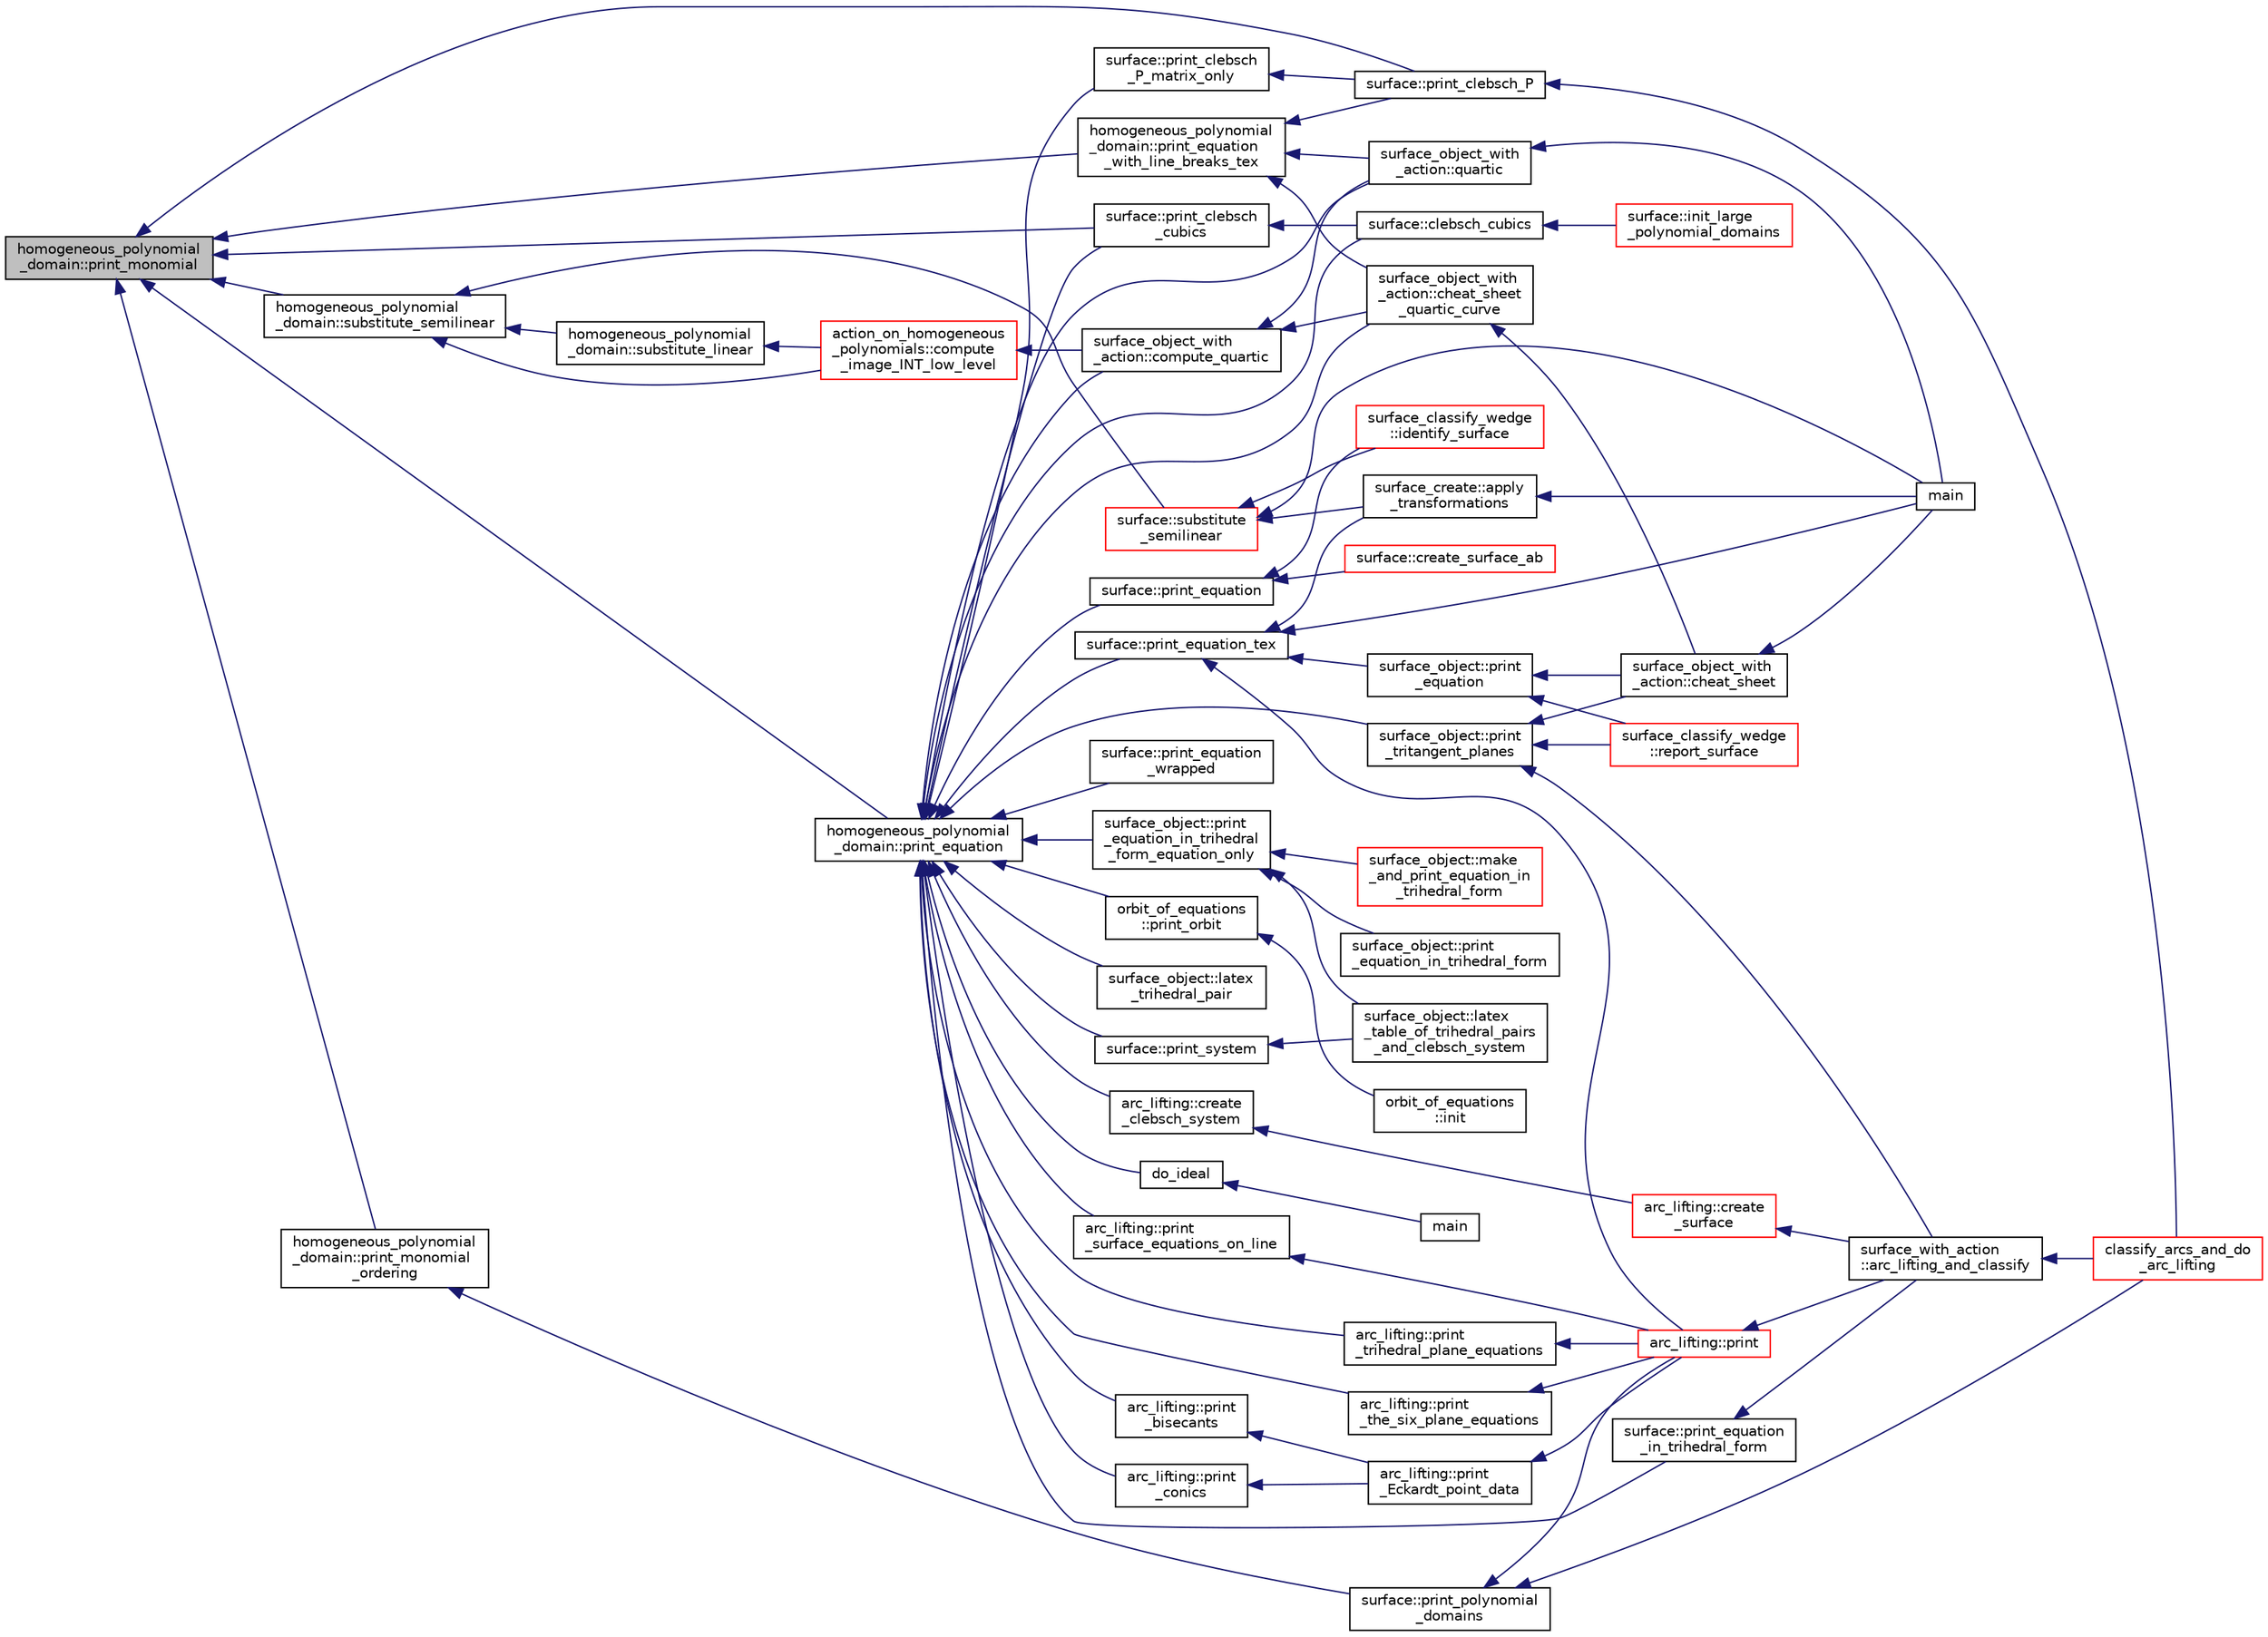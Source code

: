 digraph "homogeneous_polynomial_domain::print_monomial"
{
  edge [fontname="Helvetica",fontsize="10",labelfontname="Helvetica",labelfontsize="10"];
  node [fontname="Helvetica",fontsize="10",shape=record];
  rankdir="LR";
  Node932 [label="homogeneous_polynomial\l_domain::print_monomial",height=0.2,width=0.4,color="black", fillcolor="grey75", style="filled", fontcolor="black"];
  Node932 -> Node933 [dir="back",color="midnightblue",fontsize="10",style="solid",fontname="Helvetica"];
  Node933 [label="homogeneous_polynomial\l_domain::print_equation",height=0.2,width=0.4,color="black", fillcolor="white", style="filled",URL="$d2/da7/classhomogeneous__polynomial__domain.html#a39fe7da58a442801d7c8be1121a57bfe"];
  Node933 -> Node934 [dir="back",color="midnightblue",fontsize="10",style="solid",fontname="Helvetica"];
  Node934 [label="do_ideal",height=0.2,width=0.4,color="black", fillcolor="white", style="filled",URL="$d4/d67/geometry_8h.html#a719f98ff45a1f8cbe0ff10a1954f0893"];
  Node934 -> Node935 [dir="back",color="midnightblue",fontsize="10",style="solid",fontname="Helvetica"];
  Node935 [label="main",height=0.2,width=0.4,color="black", fillcolor="white", style="filled",URL="$d0/d2f/process_8_c.html#a3c04138a5bfe5d72780bb7e82a18e627"];
  Node933 -> Node936 [dir="back",color="midnightblue",fontsize="10",style="solid",fontname="Helvetica"];
  Node936 [label="surface::print_equation",height=0.2,width=0.4,color="black", fillcolor="white", style="filled",URL="$d5/d88/classsurface.html#a4c7be78ebc2a599c08f5a27c50da518b"];
  Node936 -> Node937 [dir="back",color="midnightblue",fontsize="10",style="solid",fontname="Helvetica"];
  Node937 [label="surface::create_surface_ab",height=0.2,width=0.4,color="red", fillcolor="white", style="filled",URL="$d5/d88/classsurface.html#a9e0834d9fd3ea14957df1944ac40c847"];
  Node936 -> Node944 [dir="back",color="midnightblue",fontsize="10",style="solid",fontname="Helvetica"];
  Node944 [label="surface_classify_wedge\l::identify_surface",height=0.2,width=0.4,color="red", fillcolor="white", style="filled",URL="$d7/d5c/classsurface__classify__wedge.html#a0ee820a0324434792bd5362b4606de80"];
  Node933 -> Node945 [dir="back",color="midnightblue",fontsize="10",style="solid",fontname="Helvetica"];
  Node945 [label="surface::print_equation_tex",height=0.2,width=0.4,color="black", fillcolor="white", style="filled",URL="$d5/d88/classsurface.html#aa34415699d6d3ac6e6e8c76fa9a01259"];
  Node945 -> Node942 [dir="back",color="midnightblue",fontsize="10",style="solid",fontname="Helvetica"];
  Node942 [label="main",height=0.2,width=0.4,color="black", fillcolor="white", style="filled",URL="$d2/dfa/create__surface__main_8_c.html#a217dbf8b442f20279ea00b898af96f52"];
  Node945 -> Node946 [dir="back",color="midnightblue",fontsize="10",style="solid",fontname="Helvetica"];
  Node946 [label="surface_object::print\l_equation",height=0.2,width=0.4,color="black", fillcolor="white", style="filled",URL="$df/df8/classsurface__object.html#a636657809582fe91c287bdf56c1b6cf3"];
  Node946 -> Node947 [dir="back",color="midnightblue",fontsize="10",style="solid",fontname="Helvetica"];
  Node947 [label="surface_classify_wedge\l::report_surface",height=0.2,width=0.4,color="red", fillcolor="white", style="filled",URL="$d7/d5c/classsurface__classify__wedge.html#ad577d435c4726d0a35c10b2f8d4ed00c"];
  Node946 -> Node950 [dir="back",color="midnightblue",fontsize="10",style="solid",fontname="Helvetica"];
  Node950 [label="surface_object_with\l_action::cheat_sheet",height=0.2,width=0.4,color="black", fillcolor="white", style="filled",URL="$db/d28/classsurface__object__with__action.html#a13371a6bb26f27759adcc0f7292b12d2"];
  Node950 -> Node942 [dir="back",color="midnightblue",fontsize="10",style="solid",fontname="Helvetica"];
  Node945 -> Node951 [dir="back",color="midnightblue",fontsize="10",style="solid",fontname="Helvetica"];
  Node951 [label="arc_lifting::print",height=0.2,width=0.4,color="red", fillcolor="white", style="filled",URL="$dc/db7/classarc__lifting.html#ae1609cb80720bc005f0fc3ea65150185"];
  Node951 -> Node954 [dir="back",color="midnightblue",fontsize="10",style="solid",fontname="Helvetica"];
  Node954 [label="surface_with_action\l::arc_lifting_and_classify",height=0.2,width=0.4,color="black", fillcolor="white", style="filled",URL="$d8/df9/classsurface__with__action.html#a62a3948f830c59e09ef94937650a07a4"];
  Node954 -> Node955 [dir="back",color="midnightblue",fontsize="10",style="solid",fontname="Helvetica"];
  Node955 [label="classify_arcs_and_do\l_arc_lifting",height=0.2,width=0.4,color="red", fillcolor="white", style="filled",URL="$d6/dc3/arc__lifting__main_8_c.html#afdd7be16f16b8c71e9a72fe5f6a0b59c"];
  Node945 -> Node956 [dir="back",color="midnightblue",fontsize="10",style="solid",fontname="Helvetica"];
  Node956 [label="surface_create::apply\l_transformations",height=0.2,width=0.4,color="black", fillcolor="white", style="filled",URL="$de/da4/classsurface__create.html#a880646331f352cb7112dbd4c56e5ac57"];
  Node956 -> Node942 [dir="back",color="midnightblue",fontsize="10",style="solid",fontname="Helvetica"];
  Node933 -> Node957 [dir="back",color="midnightblue",fontsize="10",style="solid",fontname="Helvetica"];
  Node957 [label="surface::print_equation\l_in_trihedral_form",height=0.2,width=0.4,color="black", fillcolor="white", style="filled",URL="$d5/d88/classsurface.html#a9e0d320e0f9b9616ed552cd8243a7866"];
  Node957 -> Node954 [dir="back",color="midnightblue",fontsize="10",style="solid",fontname="Helvetica"];
  Node933 -> Node958 [dir="back",color="midnightblue",fontsize="10",style="solid",fontname="Helvetica"];
  Node958 [label="surface::print_equation\l_wrapped",height=0.2,width=0.4,color="black", fillcolor="white", style="filled",URL="$d5/d88/classsurface.html#add5ce9397ddae1367f5d10ad8c19aeab"];
  Node933 -> Node959 [dir="back",color="midnightblue",fontsize="10",style="solid",fontname="Helvetica"];
  Node959 [label="surface::clebsch_cubics",height=0.2,width=0.4,color="black", fillcolor="white", style="filled",URL="$d5/d88/classsurface.html#aac49a34b771fffc48f3650861c3684ab"];
  Node959 -> Node960 [dir="back",color="midnightblue",fontsize="10",style="solid",fontname="Helvetica"];
  Node960 [label="surface::init_large\l_polynomial_domains",height=0.2,width=0.4,color="red", fillcolor="white", style="filled",URL="$d5/d88/classsurface.html#a4bed81f2918efe941518ab28d9a695d2"];
  Node933 -> Node961 [dir="back",color="midnightblue",fontsize="10",style="solid",fontname="Helvetica"];
  Node961 [label="surface::print_clebsch\l_P_matrix_only",height=0.2,width=0.4,color="black", fillcolor="white", style="filled",URL="$d5/d88/classsurface.html#a38b901facf5122e9676375891edc34ff"];
  Node961 -> Node962 [dir="back",color="midnightblue",fontsize="10",style="solid",fontname="Helvetica"];
  Node962 [label="surface::print_clebsch_P",height=0.2,width=0.4,color="black", fillcolor="white", style="filled",URL="$d5/d88/classsurface.html#a03826c4caeaabe0dc068ca6e1a07cf79"];
  Node962 -> Node955 [dir="back",color="midnightblue",fontsize="10",style="solid",fontname="Helvetica"];
  Node933 -> Node963 [dir="back",color="midnightblue",fontsize="10",style="solid",fontname="Helvetica"];
  Node963 [label="surface::print_clebsch\l_cubics",height=0.2,width=0.4,color="black", fillcolor="white", style="filled",URL="$d5/d88/classsurface.html#a57b6dbcb5c8827ce0e745824c0cc6511"];
  Node963 -> Node959 [dir="back",color="midnightblue",fontsize="10",style="solid",fontname="Helvetica"];
  Node933 -> Node964 [dir="back",color="midnightblue",fontsize="10",style="solid",fontname="Helvetica"];
  Node964 [label="surface::print_system",height=0.2,width=0.4,color="black", fillcolor="white", style="filled",URL="$d5/d88/classsurface.html#a179752dc9ab8fed4cad7efe79fa5aa09"];
  Node964 -> Node965 [dir="back",color="midnightblue",fontsize="10",style="solid",fontname="Helvetica"];
  Node965 [label="surface_object::latex\l_table_of_trihedral_pairs\l_and_clebsch_system",height=0.2,width=0.4,color="black", fillcolor="white", style="filled",URL="$df/df8/classsurface__object.html#a174ac7ffea380b2c2593fbe540da38c4"];
  Node933 -> Node966 [dir="back",color="midnightblue",fontsize="10",style="solid",fontname="Helvetica"];
  Node966 [label="surface_object::print\l_tritangent_planes",height=0.2,width=0.4,color="black", fillcolor="white", style="filled",URL="$df/df8/classsurface__object.html#adc569e1b86bec1e9eb1b13e08ae47c0d"];
  Node966 -> Node947 [dir="back",color="midnightblue",fontsize="10",style="solid",fontname="Helvetica"];
  Node966 -> Node950 [dir="back",color="midnightblue",fontsize="10",style="solid",fontname="Helvetica"];
  Node966 -> Node954 [dir="back",color="midnightblue",fontsize="10",style="solid",fontname="Helvetica"];
  Node933 -> Node967 [dir="back",color="midnightblue",fontsize="10",style="solid",fontname="Helvetica"];
  Node967 [label="surface_object::print\l_equation_in_trihedral\l_form_equation_only",height=0.2,width=0.4,color="black", fillcolor="white", style="filled",URL="$df/df8/classsurface__object.html#ae570775863861dbf2127f755b9c886bd"];
  Node967 -> Node965 [dir="back",color="midnightblue",fontsize="10",style="solid",fontname="Helvetica"];
  Node967 -> Node968 [dir="back",color="midnightblue",fontsize="10",style="solid",fontname="Helvetica"];
  Node968 [label="surface_object::print\l_equation_in_trihedral_form",height=0.2,width=0.4,color="black", fillcolor="white", style="filled",URL="$df/df8/classsurface__object.html#ac0255c793ce4ffc32e1cecb06756dc6f"];
  Node967 -> Node969 [dir="back",color="midnightblue",fontsize="10",style="solid",fontname="Helvetica"];
  Node969 [label="surface_object::make\l_and_print_equation_in\l_trihedral_form",height=0.2,width=0.4,color="red", fillcolor="white", style="filled",URL="$df/df8/classsurface__object.html#a02b3921d146d4b171a0f5e45e08cd8fc"];
  Node933 -> Node972 [dir="back",color="midnightblue",fontsize="10",style="solid",fontname="Helvetica"];
  Node972 [label="surface_object::latex\l_trihedral_pair",height=0.2,width=0.4,color="black", fillcolor="white", style="filled",URL="$df/df8/classsurface__object.html#a6a117ddae3e964180e05e39c836c80f9"];
  Node933 -> Node973 [dir="back",color="midnightblue",fontsize="10",style="solid",fontname="Helvetica"];
  Node973 [label="arc_lifting::create\l_clebsch_system",height=0.2,width=0.4,color="black", fillcolor="white", style="filled",URL="$dc/db7/classarc__lifting.html#a70e7b6f208cc31296982de47a2114721"];
  Node973 -> Node974 [dir="back",color="midnightblue",fontsize="10",style="solid",fontname="Helvetica"];
  Node974 [label="arc_lifting::create\l_surface",height=0.2,width=0.4,color="red", fillcolor="white", style="filled",URL="$dc/db7/classarc__lifting.html#a2b1fd46281de9ff3fef00fc122d39b2b"];
  Node974 -> Node954 [dir="back",color="midnightblue",fontsize="10",style="solid",fontname="Helvetica"];
  Node933 -> Node975 [dir="back",color="midnightblue",fontsize="10",style="solid",fontname="Helvetica"];
  Node975 [label="arc_lifting::print\l_bisecants",height=0.2,width=0.4,color="black", fillcolor="white", style="filled",URL="$dc/db7/classarc__lifting.html#aef93f2c48dbbdbc91a45c166394b2e45"];
  Node975 -> Node976 [dir="back",color="midnightblue",fontsize="10",style="solid",fontname="Helvetica"];
  Node976 [label="arc_lifting::print\l_Eckardt_point_data",height=0.2,width=0.4,color="black", fillcolor="white", style="filled",URL="$dc/db7/classarc__lifting.html#a0faa508f70aec4dced00ba6d779dc9ea"];
  Node976 -> Node951 [dir="back",color="midnightblue",fontsize="10",style="solid",fontname="Helvetica"];
  Node933 -> Node977 [dir="back",color="midnightblue",fontsize="10",style="solid",fontname="Helvetica"];
  Node977 [label="arc_lifting::print\l_conics",height=0.2,width=0.4,color="black", fillcolor="white", style="filled",URL="$dc/db7/classarc__lifting.html#a78b48841fa29136a0ced29530d11165a"];
  Node977 -> Node976 [dir="back",color="midnightblue",fontsize="10",style="solid",fontname="Helvetica"];
  Node933 -> Node978 [dir="back",color="midnightblue",fontsize="10",style="solid",fontname="Helvetica"];
  Node978 [label="arc_lifting::print\l_trihedral_plane_equations",height=0.2,width=0.4,color="black", fillcolor="white", style="filled",URL="$dc/db7/classarc__lifting.html#a0891242257251ca92491d6b9192645c6"];
  Node978 -> Node951 [dir="back",color="midnightblue",fontsize="10",style="solid",fontname="Helvetica"];
  Node933 -> Node979 [dir="back",color="midnightblue",fontsize="10",style="solid",fontname="Helvetica"];
  Node979 [label="arc_lifting::print\l_the_six_plane_equations",height=0.2,width=0.4,color="black", fillcolor="white", style="filled",URL="$dc/db7/classarc__lifting.html#a4cf3fce778a27feb4072ec56d8fc32d0"];
  Node979 -> Node951 [dir="back",color="midnightblue",fontsize="10",style="solid",fontname="Helvetica"];
  Node933 -> Node980 [dir="back",color="midnightblue",fontsize="10",style="solid",fontname="Helvetica"];
  Node980 [label="arc_lifting::print\l_surface_equations_on_line",height=0.2,width=0.4,color="black", fillcolor="white", style="filled",URL="$dc/db7/classarc__lifting.html#aba18024c35f7c17c3d0d113a85d82ada"];
  Node980 -> Node951 [dir="back",color="midnightblue",fontsize="10",style="solid",fontname="Helvetica"];
  Node933 -> Node981 [dir="back",color="midnightblue",fontsize="10",style="solid",fontname="Helvetica"];
  Node981 [label="surface_object_with\l_action::compute_quartic",height=0.2,width=0.4,color="black", fillcolor="white", style="filled",URL="$db/d28/classsurface__object__with__action.html#a81b56bce88b110aa6b38cfd4dce46122"];
  Node981 -> Node982 [dir="back",color="midnightblue",fontsize="10",style="solid",fontname="Helvetica"];
  Node982 [label="surface_object_with\l_action::quartic",height=0.2,width=0.4,color="black", fillcolor="white", style="filled",URL="$db/d28/classsurface__object__with__action.html#a0143b698eb050332a79ed95f7d274ada"];
  Node982 -> Node942 [dir="back",color="midnightblue",fontsize="10",style="solid",fontname="Helvetica"];
  Node981 -> Node983 [dir="back",color="midnightblue",fontsize="10",style="solid",fontname="Helvetica"];
  Node983 [label="surface_object_with\l_action::cheat_sheet\l_quartic_curve",height=0.2,width=0.4,color="black", fillcolor="white", style="filled",URL="$db/d28/classsurface__object__with__action.html#a7f42e37fc76dd9b6b113e35c2b886b36"];
  Node983 -> Node950 [dir="back",color="midnightblue",fontsize="10",style="solid",fontname="Helvetica"];
  Node933 -> Node982 [dir="back",color="midnightblue",fontsize="10",style="solid",fontname="Helvetica"];
  Node933 -> Node983 [dir="back",color="midnightblue",fontsize="10",style="solid",fontname="Helvetica"];
  Node933 -> Node984 [dir="back",color="midnightblue",fontsize="10",style="solid",fontname="Helvetica"];
  Node984 [label="orbit_of_equations\l::print_orbit",height=0.2,width=0.4,color="black", fillcolor="white", style="filled",URL="$dd/d23/classorbit__of__equations.html#a562f85427227aabe3200345f321167c5"];
  Node984 -> Node985 [dir="back",color="midnightblue",fontsize="10",style="solid",fontname="Helvetica"];
  Node985 [label="orbit_of_equations\l::init",height=0.2,width=0.4,color="black", fillcolor="white", style="filled",URL="$dd/d23/classorbit__of__equations.html#a2b96b10845d73e9a5565a040703f740e"];
  Node932 -> Node986 [dir="back",color="midnightblue",fontsize="10",style="solid",fontname="Helvetica"];
  Node986 [label="homogeneous_polynomial\l_domain::print_equation\l_with_line_breaks_tex",height=0.2,width=0.4,color="black", fillcolor="white", style="filled",URL="$d2/da7/classhomogeneous__polynomial__domain.html#a380597c635c722d4577cabce701bf55f"];
  Node986 -> Node962 [dir="back",color="midnightblue",fontsize="10",style="solid",fontname="Helvetica"];
  Node986 -> Node982 [dir="back",color="midnightblue",fontsize="10",style="solid",fontname="Helvetica"];
  Node986 -> Node983 [dir="back",color="midnightblue",fontsize="10",style="solid",fontname="Helvetica"];
  Node932 -> Node987 [dir="back",color="midnightblue",fontsize="10",style="solid",fontname="Helvetica"];
  Node987 [label="homogeneous_polynomial\l_domain::substitute_semilinear",height=0.2,width=0.4,color="black", fillcolor="white", style="filled",URL="$d2/da7/classhomogeneous__polynomial__domain.html#ae16fefaacc3385f9f385d1dd6df7ea4d"];
  Node987 -> Node988 [dir="back",color="midnightblue",fontsize="10",style="solid",fontname="Helvetica"];
  Node988 [label="homogeneous_polynomial\l_domain::substitute_linear",height=0.2,width=0.4,color="black", fillcolor="white", style="filled",URL="$d2/da7/classhomogeneous__polynomial__domain.html#a236cbf545622995b80f5eb10a9f86c31"];
  Node988 -> Node989 [dir="back",color="midnightblue",fontsize="10",style="solid",fontname="Helvetica"];
  Node989 [label="action_on_homogeneous\l_polynomials::compute\l_image_INT_low_level",height=0.2,width=0.4,color="red", fillcolor="white", style="filled",URL="$d5/dd4/classaction__on__homogeneous__polynomials.html#af4370de2c8dcb590c4b186457881f038"];
  Node989 -> Node981 [dir="back",color="midnightblue",fontsize="10",style="solid",fontname="Helvetica"];
  Node987 -> Node1200 [dir="back",color="midnightblue",fontsize="10",style="solid",fontname="Helvetica"];
  Node1200 [label="surface::substitute\l_semilinear",height=0.2,width=0.4,color="red", fillcolor="white", style="filled",URL="$d5/d88/classsurface.html#a7b34e4c561adbe664a4b0ba6711df457"];
  Node1200 -> Node942 [dir="back",color="midnightblue",fontsize="10",style="solid",fontname="Helvetica"];
  Node1200 -> Node944 [dir="back",color="midnightblue",fontsize="10",style="solid",fontname="Helvetica"];
  Node1200 -> Node956 [dir="back",color="midnightblue",fontsize="10",style="solid",fontname="Helvetica"];
  Node987 -> Node989 [dir="back",color="midnightblue",fontsize="10",style="solid",fontname="Helvetica"];
  Node932 -> Node1203 [dir="back",color="midnightblue",fontsize="10",style="solid",fontname="Helvetica"];
  Node1203 [label="homogeneous_polynomial\l_domain::print_monomial\l_ordering",height=0.2,width=0.4,color="black", fillcolor="white", style="filled",URL="$d2/da7/classhomogeneous__polynomial__domain.html#aeb98c95ca555e4d24b62fe336731c190"];
  Node1203 -> Node1204 [dir="back",color="midnightblue",fontsize="10",style="solid",fontname="Helvetica"];
  Node1204 [label="surface::print_polynomial\l_domains",height=0.2,width=0.4,color="black", fillcolor="white", style="filled",URL="$d5/d88/classsurface.html#a4be62ffec9d7c0445f2a6bebfaa4f585"];
  Node1204 -> Node955 [dir="back",color="midnightblue",fontsize="10",style="solid",fontname="Helvetica"];
  Node1204 -> Node951 [dir="back",color="midnightblue",fontsize="10",style="solid",fontname="Helvetica"];
  Node932 -> Node962 [dir="back",color="midnightblue",fontsize="10",style="solid",fontname="Helvetica"];
  Node932 -> Node963 [dir="back",color="midnightblue",fontsize="10",style="solid",fontname="Helvetica"];
}
